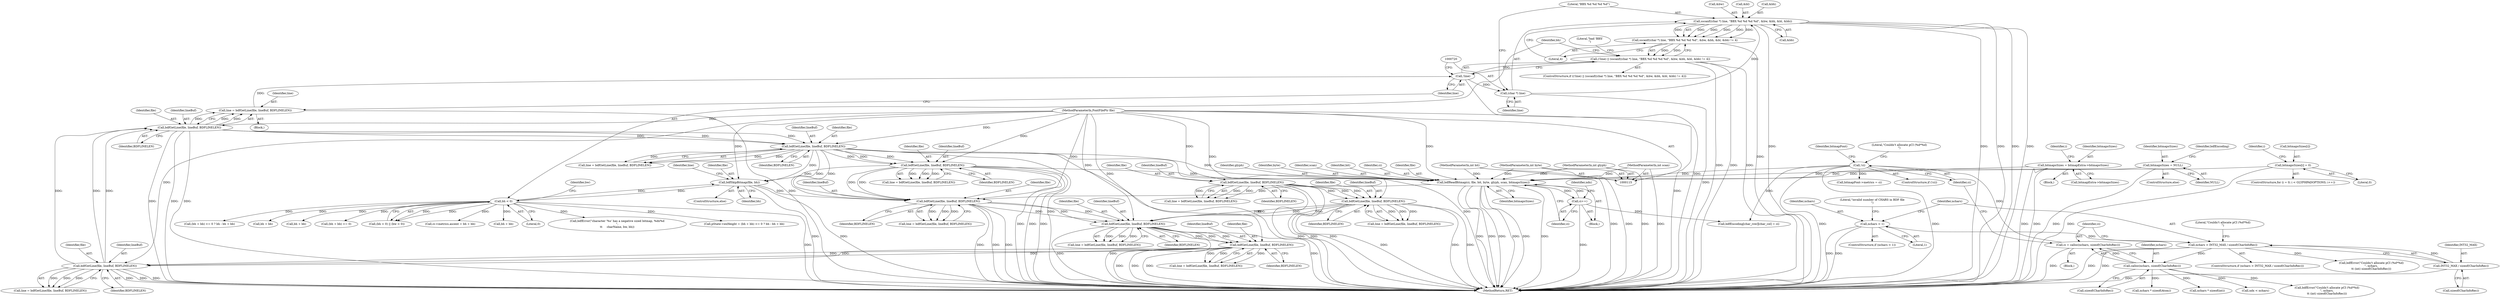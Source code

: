 digraph "0_libxfont_4d024ac10f964f6bd372ae0dd14f02772a6e5f63@API" {
"1000718" [label="(Call,sscanf((char *) line, \"BBX %d %d %d %d\", &bw, &bh, &bl, &bb))"];
"1000719" [label="(Call,(char *) line)"];
"1000715" [label="(Call,!line)"];
"1000707" [label="(Call,line = bdfGetLine(file, lineBuf, BDFLINELEN))"];
"1000709" [label="(Call,bdfGetLine(file, lineBuf, BDFLINELEN))"];
"1000676" [label="(Call,bdfGetLine(file, lineBuf, BDFLINELEN))"];
"1000634" [label="(Call,bdfGetLine(file, lineBuf, BDFLINELEN))"];
"1000408" [label="(Call,bdfGetLine(file, lineBuf, BDFLINELEN))"];
"1000940" [label="(Call,bdfGetLine(file, lineBuf, BDFLINELEN))"];
"1000935" [label="(Call,bdfSkipBitmap(file, bh))"];
"1000753" [label="(Call,bdfGetLine(file, lineBuf, BDFLINELEN))"];
"1000116" [label="(MethodParameterIn,FontFilePtr file)"];
"1000799" [label="(Call,bdfGetLine(file, lineBuf, BDFLINELEN))"];
"1000738" [label="(Call,bh < 0)"];
"1000922" [label="(Call,bdfReadBitmap(ci, file, bit, byte, glyph, scan, bitmapsSizes))"];
"1000930" [label="(Call,ci++)"];
"1000250" [label="(Call,!ci)"];
"1000243" [label="(Call,ci = calloc(nchars, sizeof(CharInfoRec)))"];
"1000245" [label="(Call,calloc(nchars, sizeof(CharInfoRec)))"];
"1000228" [label="(Call,nchars > INT32_MAX / sizeof(CharInfoRec))"];
"1000219" [label="(Call,nchars < 1)"];
"1000230" [label="(Call,INT32_MAX / sizeof(CharInfoRec))"];
"1000119" [label="(MethodParameterIn,int bit)"];
"1000120" [label="(MethodParameterIn,int byte)"];
"1000121" [label="(MethodParameterIn,int glyph)"];
"1000122" [label="(MethodParameterIn,int scan)"];
"1000159" [label="(Call,bitmapsSizes = bitmapExtra->bitmapsSizes)"];
"1000179" [label="(Call,bitmapsSizes = NULL)"];
"1000173" [label="(Call,bitmapsSizes[i] = 0)"];
"1000321" [label="(Call,bdfGetLine(file, lineBuf, BDFLINELEN))"];
"1000196" [label="(Call,bdfGetLine(file, lineBuf, BDFLINELEN))"];
"1000717" [label="(Call,sscanf((char *) line, \"BBX %d %d %d %d\", &bw, &bh, &bl, &bb) != 4)"];
"1000714" [label="(Call,(!line) || (sscanf((char *) line, \"BBX %d %d %d %d\", &bw, &bh, &bl, &bb) != 4))"];
"1000369" [label="(Block,)"];
"1000755" [label="(Identifier,lineBuf)"];
"1000679" [label="(Identifier,BDFLINELEN)"];
"1000637" [label="(Identifier,BDFLINELEN)"];
"1000754" [label="(Identifier,file)"];
"1000219" [label="(Call,nchars < 1)"];
"1000707" [label="(Call,line = bdfGetLine(file, lineBuf, BDFLINELEN))"];
"1000721" [label="(Identifier,line)"];
"1000710" [label="(Identifier,file)"];
"1000632" [label="(Call,line = bdfGetLine(file, lineBuf, BDFLINELEN))"];
"1000870" [label="(Call,bh + bb)"];
"1000933" [label="(Identifier,ndx)"];
"1000261" [label="(Call,bitmapFont->metrics = ci)"];
"1000714" [label="(Call,(!line) || (sscanf((char *) line, \"BBX %d %d %d %d\", &bw, &bh, &bl, &bb) != 4))"];
"1000712" [label="(Identifier,BDFLINELEN)"];
"1000164" [label="(ControlStructure,for (i = 0; i < GLYPHPADOPTIONS; i++))"];
"1000927" [label="(Identifier,glyph)"];
"1000711" [label="(Identifier,lineBuf)"];
"1000166" [label="(Identifier,i)"];
"1000324" [label="(Identifier,BDFLINELEN)"];
"1000943" [label="(Identifier,BDFLINELEN)"];
"1000123" [label="(Block,)"];
"1000756" [label="(Identifier,BDFLINELEN)"];
"1000936" [label="(Identifier,file)"];
"1000715" [label="(Call,!line)"];
"1000231" [label="(Identifier,INT32_MAX)"];
"1000734" [label="(Literal,\"bad 'BBX'\n\")"];
"1000713" [label="(ControlStructure,if ((!line) || (sscanf((char *) line, \"BBX %d %d %d %d\", &bw, &bh, &bl, &bb) != 4)))"];
"1000636" [label="(Identifier,lineBuf)"];
"1000220" [label="(Identifier,nchars)"];
"1000676" [label="(Call,bdfGetLine(file, lineBuf, BDFLINELEN))"];
"1000939" [label="(Identifier,line)"];
"1000725" [label="(Call,&bh)"];
"1000738" [label="(Call,bh < 0)"];
"1000322" [label="(Identifier,file)"];
"1000243" [label="(Call,ci = calloc(nchars, sizeof(CharInfoRec)))"];
"1000876" [label="(Block,)"];
"1000236" [label="(Literal,\"Couldn't allocate pCI (%d*%d)\n\")"];
"1000864" [label="(Call,(bh + bb) <= 0)"];
"1000674" [label="(Call,line = bdfGetLine(file, lineBuf, BDFLINELEN))"];
"1000922" [label="(Call,bdfReadBitmap(ci, file, bit, byte, glyph, scan, bitmapsSizes))"];
"1000300" [label="(Call,nchars * sizeof(int))"];
"1000940" [label="(Call,bdfGetLine(file, lineBuf, BDFLINELEN))"];
"1000719" [label="(Call,(char *) line)"];
"1000722" [label="(Literal,\"BBX %d %d %d %d\")"];
"1000678" [label="(Identifier,lineBuf)"];
"1000709" [label="(Call,bdfGetLine(file, lineBuf, BDFLINELEN))"];
"1000623" [label="(Call,bdfEncoding[char_row][char_col] = ci)"];
"1000198" [label="(Identifier,lineBuf)"];
"1000160" [label="(Identifier,bitmapsSizes)"];
"1000634" [label="(Call,bdfGetLine(file, lineBuf, BDFLINELEN))"];
"1000197" [label="(Identifier,file)"];
"1000753" [label="(Call,bdfGetLine(file, lineBuf, BDFLINELEN))"];
"1000228" [label="(Call,nchars > INT32_MAX / sizeof(CharInfoRec))"];
"1000119" [label="(MethodParameterIn,int bit)"];
"1000224" [label="(Literal,\"invalid number of CHARS in BDF file\n\")"];
"1000410" [label="(Identifier,lineBuf)"];
"1000180" [label="(Identifier,bitmapsSizes)"];
"1000737" [label="(Call,(bh < 0) || (bw < 0))"];
"1000218" [label="(ControlStructure,if (nchars < 1))"];
"1000121" [label="(MethodParameterIn,int glyph)"];
"1000723" [label="(Call,&bw)"];
"1000194" [label="(Call,line = bdfGetLine(file, lineBuf, BDFLINELEN))"];
"1000797" [label="(Call,line = bdfGetLine(file, lineBuf, BDFLINELEN))"];
"1000179" [label="(Call,bitmapsSizes = NULL)"];
"1000159" [label="(Call,bitmapsSizes = bitmapExtra->bitmapsSizes)"];
"1000245" [label="(Call,calloc(nchars, sizeof(CharInfoRec)))"];
"1000244" [label="(Identifier,ci)"];
"1000930" [label="(Call,ci++)"];
"1000253" [label="(Call,bdfError(\"Couldn't allocate pCI (%d*%d)\n\", nchars,\n\t\t (int) sizeof(CharInfoRec)))"];
"1000708" [label="(Identifier,line)"];
"1000408" [label="(Call,bdfGetLine(file, lineBuf, BDFLINELEN))"];
"1000409" [label="(Identifier,file)"];
"1000229" [label="(Identifier,nchars)"];
"1000716" [label="(Identifier,line)"];
"1000177" [label="(Literal,0)"];
"1000801" [label="(Identifier,lineBuf)"];
"1000274" [label="(Call,nchars * sizeof(Atom))"];
"1000934" [label="(ControlStructure,else)"];
"1000937" [label="(Identifier,bh)"];
"1000926" [label="(Identifier,byte)"];
"1000251" [label="(Identifier,ci)"];
"1000942" [label="(Identifier,lineBuf)"];
"1000230" [label="(Call,INT32_MAX / sizeof(CharInfoRec))"];
"1000893" [label="(Call,ci->metrics.ascent = bh + bb)"];
"1000928" [label="(Identifier,scan)"];
"1001224" [label="(MethodReturn,RET)"];
"1000227" [label="(ControlStructure,if (nchars > INT32_MAX / sizeof(CharInfoRec)))"];
"1000411" [label="(Identifier,BDFLINELEN)"];
"1000717" [label="(Call,sscanf((char *) line, \"BBX %d %d %d %d\", &bw, &bh, &bl, &bb) != 4)"];
"1000196" [label="(Call,bdfGetLine(file, lineBuf, BDFLINELEN))"];
"1000731" [label="(Literal,4)"];
"1000323" [label="(Identifier,lineBuf)"];
"1000249" [label="(ControlStructure,if (!ci))"];
"1000929" [label="(Identifier,bitmapsSizes)"];
"1000174" [label="(Call,bitmapsSizes[i])"];
"1000250" [label="(Call,!ci)"];
"1000718" [label="(Call,sscanf((char *) line, \"BBX %d %d %d %d\", &bw, &bh, &bl, &bb))"];
"1000925" [label="(Identifier,bit)"];
"1000247" [label="(Call,sizeof(CharInfoRec))"];
"1000923" [label="(Identifier,ci)"];
"1000173" [label="(Call,bitmapsSizes[i] = 0)"];
"1000800" [label="(Identifier,file)"];
"1000246" [label="(Identifier,nchars)"];
"1000361" [label="(Call,ndx < nchars)"];
"1000120" [label="(MethodParameterIn,int byte)"];
"1000899" [label="(Call,bh + bb)"];
"1000802" [label="(Identifier,BDFLINELEN)"];
"1000232" [label="(Call,sizeof(CharInfoRec))"];
"1000158" [label="(Block,)"];
"1000740" [label="(Literal,0)"];
"1000235" [label="(Call,bdfError(\"Couldn't allocate pCI (%d*%d)\n\", nchars,\n\t\t (int) sizeof(CharInfoRec)))"];
"1000745" [label="(Call,bdfError(\"character '%s' has a negative sized bitmap, %dx%d\n\",\n\t\t     charName, bw, bh))"];
"1000321" [label="(Call,bdfGetLine(file, lineBuf, BDFLINELEN))"];
"1000859" [label="(Call,pState->exHeight = (bh + bb) <= 0 ? bh : bh + bb)"];
"1000199" [label="(Identifier,BDFLINELEN)"];
"1000727" [label="(Call,&bl)"];
"1000751" [label="(Call,line = bdfGetLine(file, lineBuf, BDFLINELEN))"];
"1000319" [label="(Call,line = bdfGetLine(file, lineBuf, BDFLINELEN))"];
"1000406" [label="(Call,line = bdfGetLine(file, lineBuf, BDFLINELEN))"];
"1000938" [label="(Call,line = bdfGetLine(file, lineBuf, BDFLINELEN))"];
"1000161" [label="(Call,bitmapExtra->bitmapsSizes)"];
"1000863" [label="(Call,(bh + bb) <= 0 ? bh : bh + bb)"];
"1000263" [label="(Identifier,bitmapFont)"];
"1000178" [label="(ControlStructure,else)"];
"1000865" [label="(Call,bh + bb)"];
"1000739" [label="(Identifier,bh)"];
"1000941" [label="(Identifier,file)"];
"1000116" [label="(MethodParameterIn,FontFilePtr file)"];
"1000729" [label="(Call,&bb)"];
"1000677" [label="(Identifier,file)"];
"1000221" [label="(Literal,1)"];
"1000924" [label="(Identifier,file)"];
"1000935" [label="(Call,bdfSkipBitmap(file, bh))"];
"1000799" [label="(Call,bdfGetLine(file, lineBuf, BDFLINELEN))"];
"1000254" [label="(Literal,\"Couldn't allocate pCI (%d*%d)\n\")"];
"1000183" [label="(Identifier,bdfEncoding)"];
"1000742" [label="(Identifier,bw)"];
"1000181" [label="(Identifier,NULL)"];
"1000122" [label="(MethodParameterIn,int scan)"];
"1000635" [label="(Identifier,file)"];
"1000172" [label="(Identifier,i)"];
"1000931" [label="(Identifier,ci)"];
"1000718" -> "1000717"  [label="AST: "];
"1000718" -> "1000729"  [label="CFG: "];
"1000719" -> "1000718"  [label="AST: "];
"1000722" -> "1000718"  [label="AST: "];
"1000723" -> "1000718"  [label="AST: "];
"1000725" -> "1000718"  [label="AST: "];
"1000727" -> "1000718"  [label="AST: "];
"1000729" -> "1000718"  [label="AST: "];
"1000731" -> "1000718"  [label="CFG: "];
"1000718" -> "1001224"  [label="DDG: "];
"1000718" -> "1001224"  [label="DDG: "];
"1000718" -> "1001224"  [label="DDG: "];
"1000718" -> "1001224"  [label="DDG: "];
"1000718" -> "1001224"  [label="DDG: "];
"1000718" -> "1000717"  [label="DDG: "];
"1000718" -> "1000717"  [label="DDG: "];
"1000718" -> "1000717"  [label="DDG: "];
"1000718" -> "1000717"  [label="DDG: "];
"1000718" -> "1000717"  [label="DDG: "];
"1000718" -> "1000717"  [label="DDG: "];
"1000719" -> "1000718"  [label="DDG: "];
"1000719" -> "1000721"  [label="CFG: "];
"1000720" -> "1000719"  [label="AST: "];
"1000721" -> "1000719"  [label="AST: "];
"1000722" -> "1000719"  [label="CFG: "];
"1000719" -> "1001224"  [label="DDG: "];
"1000715" -> "1000719"  [label="DDG: "];
"1000715" -> "1000714"  [label="AST: "];
"1000715" -> "1000716"  [label="CFG: "];
"1000716" -> "1000715"  [label="AST: "];
"1000720" -> "1000715"  [label="CFG: "];
"1000714" -> "1000715"  [label="CFG: "];
"1000715" -> "1001224"  [label="DDG: "];
"1000715" -> "1000714"  [label="DDG: "];
"1000707" -> "1000715"  [label="DDG: "];
"1000707" -> "1000369"  [label="AST: "];
"1000707" -> "1000709"  [label="CFG: "];
"1000708" -> "1000707"  [label="AST: "];
"1000709" -> "1000707"  [label="AST: "];
"1000716" -> "1000707"  [label="CFG: "];
"1000707" -> "1001224"  [label="DDG: "];
"1000709" -> "1000707"  [label="DDG: "];
"1000709" -> "1000707"  [label="DDG: "];
"1000709" -> "1000707"  [label="DDG: "];
"1000709" -> "1000712"  [label="CFG: "];
"1000710" -> "1000709"  [label="AST: "];
"1000711" -> "1000709"  [label="AST: "];
"1000712" -> "1000709"  [label="AST: "];
"1000709" -> "1001224"  [label="DDG: "];
"1000709" -> "1001224"  [label="DDG: "];
"1000709" -> "1001224"  [label="DDG: "];
"1000676" -> "1000709"  [label="DDG: "];
"1000676" -> "1000709"  [label="DDG: "];
"1000676" -> "1000709"  [label="DDG: "];
"1000116" -> "1000709"  [label="DDG: "];
"1000709" -> "1000753"  [label="DDG: "];
"1000709" -> "1000753"  [label="DDG: "];
"1000709" -> "1000753"  [label="DDG: "];
"1000676" -> "1000674"  [label="AST: "];
"1000676" -> "1000679"  [label="CFG: "];
"1000677" -> "1000676"  [label="AST: "];
"1000678" -> "1000676"  [label="AST: "];
"1000679" -> "1000676"  [label="AST: "];
"1000674" -> "1000676"  [label="CFG: "];
"1000676" -> "1001224"  [label="DDG: "];
"1000676" -> "1001224"  [label="DDG: "];
"1000676" -> "1001224"  [label="DDG: "];
"1000676" -> "1000674"  [label="DDG: "];
"1000676" -> "1000674"  [label="DDG: "];
"1000676" -> "1000674"  [label="DDG: "];
"1000634" -> "1000676"  [label="DDG: "];
"1000634" -> "1000676"  [label="DDG: "];
"1000634" -> "1000676"  [label="DDG: "];
"1000116" -> "1000676"  [label="DDG: "];
"1000634" -> "1000632"  [label="AST: "];
"1000634" -> "1000637"  [label="CFG: "];
"1000635" -> "1000634"  [label="AST: "];
"1000636" -> "1000634"  [label="AST: "];
"1000637" -> "1000634"  [label="AST: "];
"1000632" -> "1000634"  [label="CFG: "];
"1000634" -> "1001224"  [label="DDG: "];
"1000634" -> "1001224"  [label="DDG: "];
"1000634" -> "1001224"  [label="DDG: "];
"1000634" -> "1000632"  [label="DDG: "];
"1000634" -> "1000632"  [label="DDG: "];
"1000634" -> "1000632"  [label="DDG: "];
"1000408" -> "1000634"  [label="DDG: "];
"1000408" -> "1000634"  [label="DDG: "];
"1000408" -> "1000634"  [label="DDG: "];
"1000116" -> "1000634"  [label="DDG: "];
"1000408" -> "1000406"  [label="AST: "];
"1000408" -> "1000411"  [label="CFG: "];
"1000409" -> "1000408"  [label="AST: "];
"1000410" -> "1000408"  [label="AST: "];
"1000411" -> "1000408"  [label="AST: "];
"1000406" -> "1000408"  [label="CFG: "];
"1000408" -> "1001224"  [label="DDG: "];
"1000408" -> "1001224"  [label="DDG: "];
"1000408" -> "1001224"  [label="DDG: "];
"1000408" -> "1000406"  [label="DDG: "];
"1000408" -> "1000406"  [label="DDG: "];
"1000408" -> "1000406"  [label="DDG: "];
"1000940" -> "1000408"  [label="DDG: "];
"1000940" -> "1000408"  [label="DDG: "];
"1000940" -> "1000408"  [label="DDG: "];
"1000321" -> "1000408"  [label="DDG: "];
"1000321" -> "1000408"  [label="DDG: "];
"1000321" -> "1000408"  [label="DDG: "];
"1000116" -> "1000408"  [label="DDG: "];
"1000940" -> "1000938"  [label="AST: "];
"1000940" -> "1000943"  [label="CFG: "];
"1000941" -> "1000940"  [label="AST: "];
"1000942" -> "1000940"  [label="AST: "];
"1000943" -> "1000940"  [label="AST: "];
"1000938" -> "1000940"  [label="CFG: "];
"1000940" -> "1001224"  [label="DDG: "];
"1000940" -> "1001224"  [label="DDG: "];
"1000940" -> "1001224"  [label="DDG: "];
"1000940" -> "1000938"  [label="DDG: "];
"1000940" -> "1000938"  [label="DDG: "];
"1000940" -> "1000938"  [label="DDG: "];
"1000935" -> "1000940"  [label="DDG: "];
"1000922" -> "1000940"  [label="DDG: "];
"1000116" -> "1000940"  [label="DDG: "];
"1000753" -> "1000940"  [label="DDG: "];
"1000753" -> "1000940"  [label="DDG: "];
"1000799" -> "1000940"  [label="DDG: "];
"1000799" -> "1000940"  [label="DDG: "];
"1000935" -> "1000934"  [label="AST: "];
"1000935" -> "1000937"  [label="CFG: "];
"1000936" -> "1000935"  [label="AST: "];
"1000937" -> "1000935"  [label="AST: "];
"1000939" -> "1000935"  [label="CFG: "];
"1000935" -> "1001224"  [label="DDG: "];
"1000935" -> "1001224"  [label="DDG: "];
"1000935" -> "1000738"  [label="DDG: "];
"1000753" -> "1000935"  [label="DDG: "];
"1000799" -> "1000935"  [label="DDG: "];
"1000116" -> "1000935"  [label="DDG: "];
"1000738" -> "1000935"  [label="DDG: "];
"1000753" -> "1000751"  [label="AST: "];
"1000753" -> "1000756"  [label="CFG: "];
"1000754" -> "1000753"  [label="AST: "];
"1000755" -> "1000753"  [label="AST: "];
"1000756" -> "1000753"  [label="AST: "];
"1000751" -> "1000753"  [label="CFG: "];
"1000753" -> "1001224"  [label="DDG: "];
"1000753" -> "1001224"  [label="DDG: "];
"1000753" -> "1001224"  [label="DDG: "];
"1000753" -> "1000751"  [label="DDG: "];
"1000753" -> "1000751"  [label="DDG: "];
"1000753" -> "1000751"  [label="DDG: "];
"1000116" -> "1000753"  [label="DDG: "];
"1000753" -> "1000799"  [label="DDG: "];
"1000753" -> "1000799"  [label="DDG: "];
"1000753" -> "1000799"  [label="DDG: "];
"1000753" -> "1000922"  [label="DDG: "];
"1000116" -> "1000115"  [label="AST: "];
"1000116" -> "1001224"  [label="DDG: "];
"1000116" -> "1000196"  [label="DDG: "];
"1000116" -> "1000321"  [label="DDG: "];
"1000116" -> "1000799"  [label="DDG: "];
"1000116" -> "1000922"  [label="DDG: "];
"1000799" -> "1000797"  [label="AST: "];
"1000799" -> "1000802"  [label="CFG: "];
"1000800" -> "1000799"  [label="AST: "];
"1000801" -> "1000799"  [label="AST: "];
"1000802" -> "1000799"  [label="AST: "];
"1000797" -> "1000799"  [label="CFG: "];
"1000799" -> "1001224"  [label="DDG: "];
"1000799" -> "1001224"  [label="DDG: "];
"1000799" -> "1001224"  [label="DDG: "];
"1000799" -> "1000797"  [label="DDG: "];
"1000799" -> "1000797"  [label="DDG: "];
"1000799" -> "1000797"  [label="DDG: "];
"1000799" -> "1000922"  [label="DDG: "];
"1000738" -> "1000737"  [label="AST: "];
"1000738" -> "1000740"  [label="CFG: "];
"1000739" -> "1000738"  [label="AST: "];
"1000740" -> "1000738"  [label="AST: "];
"1000742" -> "1000738"  [label="CFG: "];
"1000737" -> "1000738"  [label="CFG: "];
"1000738" -> "1001224"  [label="DDG: "];
"1000738" -> "1000737"  [label="DDG: "];
"1000738" -> "1000737"  [label="DDG: "];
"1000738" -> "1000745"  [label="DDG: "];
"1000738" -> "1000859"  [label="DDG: "];
"1000738" -> "1000864"  [label="DDG: "];
"1000738" -> "1000865"  [label="DDG: "];
"1000738" -> "1000863"  [label="DDG: "];
"1000738" -> "1000870"  [label="DDG: "];
"1000738" -> "1000893"  [label="DDG: "];
"1000738" -> "1000899"  [label="DDG: "];
"1000922" -> "1000876"  [label="AST: "];
"1000922" -> "1000929"  [label="CFG: "];
"1000923" -> "1000922"  [label="AST: "];
"1000924" -> "1000922"  [label="AST: "];
"1000925" -> "1000922"  [label="AST: "];
"1000926" -> "1000922"  [label="AST: "];
"1000927" -> "1000922"  [label="AST: "];
"1000928" -> "1000922"  [label="AST: "];
"1000929" -> "1000922"  [label="AST: "];
"1000931" -> "1000922"  [label="CFG: "];
"1000922" -> "1001224"  [label="DDG: "];
"1000922" -> "1001224"  [label="DDG: "];
"1000922" -> "1001224"  [label="DDG: "];
"1000922" -> "1001224"  [label="DDG: "];
"1000922" -> "1001224"  [label="DDG: "];
"1000922" -> "1001224"  [label="DDG: "];
"1000930" -> "1000922"  [label="DDG: "];
"1000250" -> "1000922"  [label="DDG: "];
"1000119" -> "1000922"  [label="DDG: "];
"1000120" -> "1000922"  [label="DDG: "];
"1000121" -> "1000922"  [label="DDG: "];
"1000122" -> "1000922"  [label="DDG: "];
"1000159" -> "1000922"  [label="DDG: "];
"1000179" -> "1000922"  [label="DDG: "];
"1000173" -> "1000922"  [label="DDG: "];
"1000922" -> "1000930"  [label="DDG: "];
"1000930" -> "1000876"  [label="AST: "];
"1000930" -> "1000931"  [label="CFG: "];
"1000931" -> "1000930"  [label="AST: "];
"1000933" -> "1000930"  [label="CFG: "];
"1000930" -> "1001224"  [label="DDG: "];
"1000930" -> "1000623"  [label="DDG: "];
"1000250" -> "1000249"  [label="AST: "];
"1000250" -> "1000251"  [label="CFG: "];
"1000251" -> "1000250"  [label="AST: "];
"1000254" -> "1000250"  [label="CFG: "];
"1000263" -> "1000250"  [label="CFG: "];
"1000250" -> "1001224"  [label="DDG: "];
"1000250" -> "1001224"  [label="DDG: "];
"1000243" -> "1000250"  [label="DDG: "];
"1000250" -> "1000261"  [label="DDG: "];
"1000250" -> "1000623"  [label="DDG: "];
"1000243" -> "1000123"  [label="AST: "];
"1000243" -> "1000245"  [label="CFG: "];
"1000244" -> "1000243"  [label="AST: "];
"1000245" -> "1000243"  [label="AST: "];
"1000251" -> "1000243"  [label="CFG: "];
"1000243" -> "1001224"  [label="DDG: "];
"1000245" -> "1000243"  [label="DDG: "];
"1000245" -> "1000247"  [label="CFG: "];
"1000246" -> "1000245"  [label="AST: "];
"1000247" -> "1000245"  [label="AST: "];
"1000228" -> "1000245"  [label="DDG: "];
"1000245" -> "1000253"  [label="DDG: "];
"1000245" -> "1000274"  [label="DDG: "];
"1000245" -> "1000300"  [label="DDG: "];
"1000245" -> "1000361"  [label="DDG: "];
"1000228" -> "1000227"  [label="AST: "];
"1000228" -> "1000230"  [label="CFG: "];
"1000229" -> "1000228"  [label="AST: "];
"1000230" -> "1000228"  [label="AST: "];
"1000236" -> "1000228"  [label="CFG: "];
"1000244" -> "1000228"  [label="CFG: "];
"1000228" -> "1001224"  [label="DDG: "];
"1000228" -> "1001224"  [label="DDG: "];
"1000219" -> "1000228"  [label="DDG: "];
"1000230" -> "1000228"  [label="DDG: "];
"1000228" -> "1000235"  [label="DDG: "];
"1000219" -> "1000218"  [label="AST: "];
"1000219" -> "1000221"  [label="CFG: "];
"1000220" -> "1000219"  [label="AST: "];
"1000221" -> "1000219"  [label="AST: "];
"1000224" -> "1000219"  [label="CFG: "];
"1000229" -> "1000219"  [label="CFG: "];
"1000219" -> "1001224"  [label="DDG: "];
"1000219" -> "1001224"  [label="DDG: "];
"1000230" -> "1000232"  [label="CFG: "];
"1000231" -> "1000230"  [label="AST: "];
"1000232" -> "1000230"  [label="AST: "];
"1000230" -> "1001224"  [label="DDG: "];
"1000119" -> "1000115"  [label="AST: "];
"1000119" -> "1001224"  [label="DDG: "];
"1000120" -> "1000115"  [label="AST: "];
"1000120" -> "1001224"  [label="DDG: "];
"1000121" -> "1000115"  [label="AST: "];
"1000121" -> "1001224"  [label="DDG: "];
"1000122" -> "1000115"  [label="AST: "];
"1000122" -> "1001224"  [label="DDG: "];
"1000159" -> "1000158"  [label="AST: "];
"1000159" -> "1000161"  [label="CFG: "];
"1000160" -> "1000159"  [label="AST: "];
"1000161" -> "1000159"  [label="AST: "];
"1000166" -> "1000159"  [label="CFG: "];
"1000159" -> "1001224"  [label="DDG: "];
"1000159" -> "1001224"  [label="DDG: "];
"1000179" -> "1000178"  [label="AST: "];
"1000179" -> "1000181"  [label="CFG: "];
"1000180" -> "1000179"  [label="AST: "];
"1000181" -> "1000179"  [label="AST: "];
"1000183" -> "1000179"  [label="CFG: "];
"1000179" -> "1001224"  [label="DDG: "];
"1000173" -> "1000164"  [label="AST: "];
"1000173" -> "1000177"  [label="CFG: "];
"1000174" -> "1000173"  [label="AST: "];
"1000177" -> "1000173"  [label="AST: "];
"1000172" -> "1000173"  [label="CFG: "];
"1000173" -> "1001224"  [label="DDG: "];
"1000321" -> "1000319"  [label="AST: "];
"1000321" -> "1000324"  [label="CFG: "];
"1000322" -> "1000321"  [label="AST: "];
"1000323" -> "1000321"  [label="AST: "];
"1000324" -> "1000321"  [label="AST: "];
"1000319" -> "1000321"  [label="CFG: "];
"1000321" -> "1001224"  [label="DDG: "];
"1000321" -> "1001224"  [label="DDG: "];
"1000321" -> "1001224"  [label="DDG: "];
"1000321" -> "1000319"  [label="DDG: "];
"1000321" -> "1000319"  [label="DDG: "];
"1000321" -> "1000319"  [label="DDG: "];
"1000196" -> "1000321"  [label="DDG: "];
"1000196" -> "1000321"  [label="DDG: "];
"1000196" -> "1000321"  [label="DDG: "];
"1000196" -> "1000194"  [label="AST: "];
"1000196" -> "1000199"  [label="CFG: "];
"1000197" -> "1000196"  [label="AST: "];
"1000198" -> "1000196"  [label="AST: "];
"1000199" -> "1000196"  [label="AST: "];
"1000194" -> "1000196"  [label="CFG: "];
"1000196" -> "1001224"  [label="DDG: "];
"1000196" -> "1001224"  [label="DDG: "];
"1000196" -> "1001224"  [label="DDG: "];
"1000196" -> "1000194"  [label="DDG: "];
"1000196" -> "1000194"  [label="DDG: "];
"1000196" -> "1000194"  [label="DDG: "];
"1000717" -> "1000714"  [label="AST: "];
"1000717" -> "1000731"  [label="CFG: "];
"1000731" -> "1000717"  [label="AST: "];
"1000714" -> "1000717"  [label="CFG: "];
"1000717" -> "1001224"  [label="DDG: "];
"1000717" -> "1000714"  [label="DDG: "];
"1000717" -> "1000714"  [label="DDG: "];
"1000714" -> "1000713"  [label="AST: "];
"1000734" -> "1000714"  [label="CFG: "];
"1000739" -> "1000714"  [label="CFG: "];
"1000714" -> "1001224"  [label="DDG: "];
"1000714" -> "1001224"  [label="DDG: "];
"1000714" -> "1001224"  [label="DDG: "];
}
